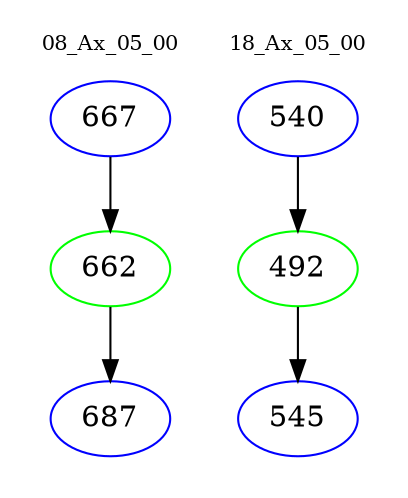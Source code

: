 digraph{
subgraph cluster_0 {
color = white
label = "08_Ax_05_00";
fontsize=10;
T0_667 [label="667", color="blue"]
T0_667 -> T0_662 [color="black"]
T0_662 [label="662", color="green"]
T0_662 -> T0_687 [color="black"]
T0_687 [label="687", color="blue"]
}
subgraph cluster_1 {
color = white
label = "18_Ax_05_00";
fontsize=10;
T1_540 [label="540", color="blue"]
T1_540 -> T1_492 [color="black"]
T1_492 [label="492", color="green"]
T1_492 -> T1_545 [color="black"]
T1_545 [label="545", color="blue"]
}
}
